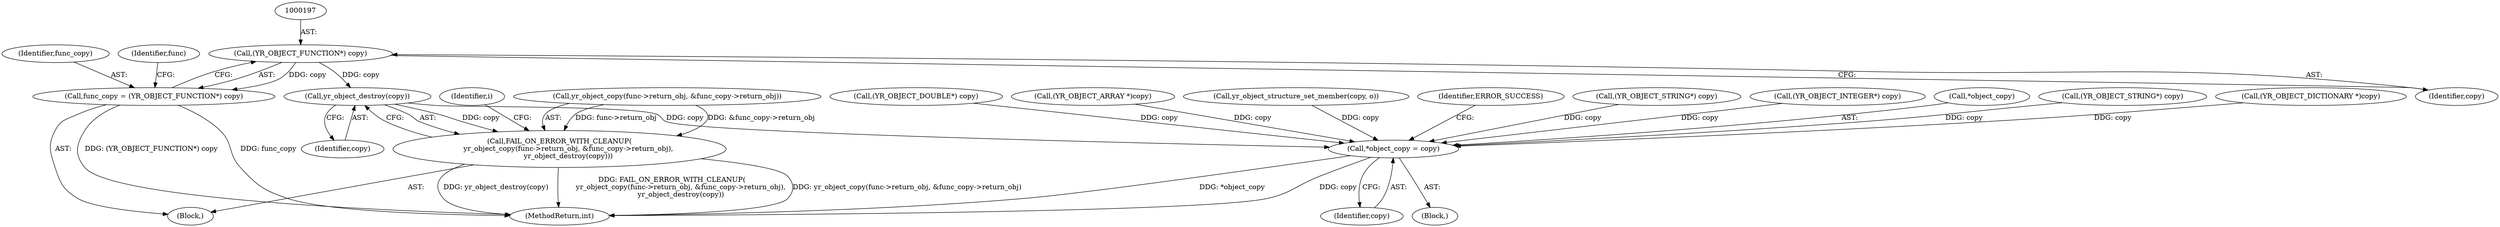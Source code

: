 digraph "0_yara_053e67e3ec81cc9268ce30eaf0d6663d8639ed1e_0@pointer" {
"1000196" [label="(Call,(YR_OBJECT_FUNCTION*) copy)"];
"1000194" [label="(Call,func_copy = (YR_OBJECT_FUNCTION*) copy)"];
"1000208" [label="(Call,yr_object_destroy(copy))"];
"1000199" [label="(Call,FAIL_ON_ERROR_WITH_CLEANUP(\n        yr_object_copy(func->return_obj, &func_copy->return_obj),\n        yr_object_destroy(copy)))"];
"1000302" [label="(Call,*object_copy = copy)"];
"1000302" [label="(Call,*object_copy = copy)"];
"1000209" [label="(Identifier,copy)"];
"1000212" [label="(Identifier,i)"];
"1000303" [label="(Call,*object_copy)"];
"1000199" [label="(Call,FAIL_ON_ERROR_WITH_CLEANUP(\n        yr_object_copy(func->return_obj, &func_copy->return_obj),\n        yr_object_destroy(copy)))"];
"1000155" [label="(Call,(YR_OBJECT_STRING*) copy)"];
"1000305" [label="(Identifier,copy)"];
"1000293" [label="(Call,(YR_OBJECT_DICTIONARY *)copy)"];
"1000194" [label="(Call,func_copy = (YR_OBJECT_FUNCTION*) copy)"];
"1000198" [label="(Identifier,copy)"];
"1000195" [label="(Identifier,func_copy)"];
"1000196" [label="(Call,(YR_OBJECT_FUNCTION*) copy)"];
"1000178" [label="(Call,(YR_OBJECT_DOUBLE*) copy)"];
"1000208" [label="(Call,yr_object_destroy(copy))"];
"1000276" [label="(Call,(YR_OBJECT_ARRAY *)copy)"];
"1000308" [label="(MethodReturn,int)"];
"1000254" [label="(Call,yr_object_structure_set_member(copy, o))"];
"1000307" [label="(Identifier,ERROR_SUCCESS)"];
"1000169" [label="(Call,(YR_OBJECT_STRING*) copy)"];
"1000129" [label="(Block,)"];
"1000202" [label="(Identifier,func)"];
"1000133" [label="(Call,(YR_OBJECT_INTEGER*) copy)"];
"1000200" [label="(Call,yr_object_copy(func->return_obj, &func_copy->return_obj))"];
"1000103" [label="(Block,)"];
"1000196" -> "1000194"  [label="AST: "];
"1000196" -> "1000198"  [label="CFG: "];
"1000197" -> "1000196"  [label="AST: "];
"1000198" -> "1000196"  [label="AST: "];
"1000194" -> "1000196"  [label="CFG: "];
"1000196" -> "1000194"  [label="DDG: copy"];
"1000196" -> "1000208"  [label="DDG: copy"];
"1000194" -> "1000129"  [label="AST: "];
"1000195" -> "1000194"  [label="AST: "];
"1000202" -> "1000194"  [label="CFG: "];
"1000194" -> "1000308"  [label="DDG: func_copy"];
"1000194" -> "1000308"  [label="DDG: (YR_OBJECT_FUNCTION*) copy"];
"1000208" -> "1000199"  [label="AST: "];
"1000208" -> "1000209"  [label="CFG: "];
"1000209" -> "1000208"  [label="AST: "];
"1000199" -> "1000208"  [label="CFG: "];
"1000208" -> "1000199"  [label="DDG: copy"];
"1000208" -> "1000302"  [label="DDG: copy"];
"1000199" -> "1000129"  [label="AST: "];
"1000200" -> "1000199"  [label="AST: "];
"1000212" -> "1000199"  [label="CFG: "];
"1000199" -> "1000308"  [label="DDG: yr_object_copy(func->return_obj, &func_copy->return_obj)"];
"1000199" -> "1000308"  [label="DDG: yr_object_destroy(copy)"];
"1000199" -> "1000308"  [label="DDG: FAIL_ON_ERROR_WITH_CLEANUP(\n        yr_object_copy(func->return_obj, &func_copy->return_obj),\n        yr_object_destroy(copy))"];
"1000200" -> "1000199"  [label="DDG: func->return_obj"];
"1000200" -> "1000199"  [label="DDG: &func_copy->return_obj"];
"1000302" -> "1000103"  [label="AST: "];
"1000302" -> "1000305"  [label="CFG: "];
"1000303" -> "1000302"  [label="AST: "];
"1000305" -> "1000302"  [label="AST: "];
"1000307" -> "1000302"  [label="CFG: "];
"1000302" -> "1000308"  [label="DDG: *object_copy"];
"1000302" -> "1000308"  [label="DDG: copy"];
"1000155" -> "1000302"  [label="DDG: copy"];
"1000254" -> "1000302"  [label="DDG: copy"];
"1000178" -> "1000302"  [label="DDG: copy"];
"1000276" -> "1000302"  [label="DDG: copy"];
"1000293" -> "1000302"  [label="DDG: copy"];
"1000133" -> "1000302"  [label="DDG: copy"];
"1000169" -> "1000302"  [label="DDG: copy"];
}
